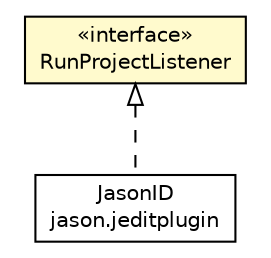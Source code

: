 #!/usr/local/bin/dot
#
# Class diagram 
# Generated by UMLGraph version R5_6 (http://www.umlgraph.org/)
#

digraph G {
	edge [fontname="Helvetica",fontsize=10,labelfontname="Helvetica",labelfontsize=10];
	node [fontname="Helvetica",fontsize=10,shape=plaintext];
	nodesep=0.25;
	ranksep=0.5;
	// jason.infra.RunProjectListener
	c60980 [label=<<table title="jason.infra.RunProjectListener" border="0" cellborder="1" cellspacing="0" cellpadding="2" port="p" bgcolor="lemonChiffon" href="./RunProjectListener.html">
		<tr><td><table border="0" cellspacing="0" cellpadding="1">
<tr><td align="center" balign="center"> &#171;interface&#187; </td></tr>
<tr><td align="center" balign="center"> RunProjectListener </td></tr>
		</table></td></tr>
		</table>>, URL="./RunProjectListener.html", fontname="Helvetica", fontcolor="black", fontsize=10.0];
	// jason.jeditplugin.JasonID
	c61032 [label=<<table title="jason.jeditplugin.JasonID" border="0" cellborder="1" cellspacing="0" cellpadding="2" port="p" href="../jeditplugin/JasonID.html">
		<tr><td><table border="0" cellspacing="0" cellpadding="1">
<tr><td align="center" balign="center"> JasonID </td></tr>
<tr><td align="center" balign="center"> jason.jeditplugin </td></tr>
		</table></td></tr>
		</table>>, URL="../jeditplugin/JasonID.html", fontname="Helvetica", fontcolor="black", fontsize=10.0];
	//jason.jeditplugin.JasonID implements jason.infra.RunProjectListener
	c60980:p -> c61032:p [dir=back,arrowtail=empty,style=dashed];
}

